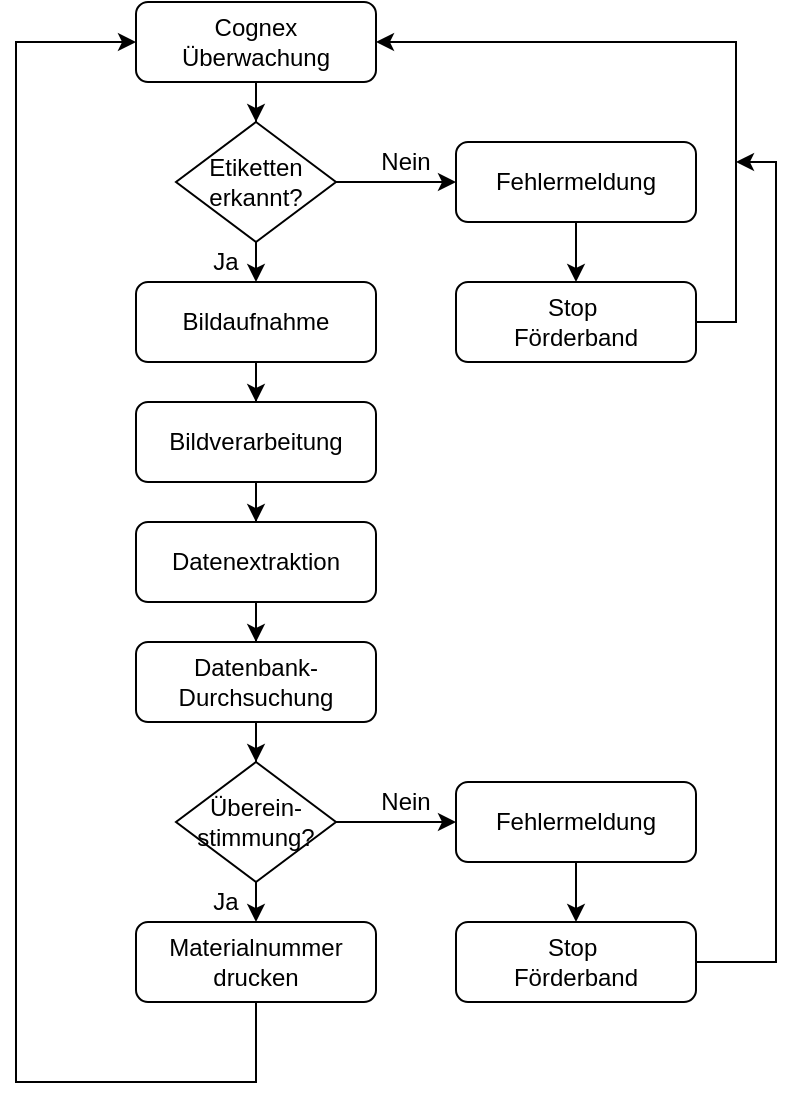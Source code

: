<mxfile version="21.7.5" type="github">
  <diagram name="Page-1" id="0y1PFx-NOf0PoDgg6FfD">
    <mxGraphModel dx="1687" dy="952" grid="1" gridSize="10" guides="1" tooltips="1" connect="1" arrows="1" fold="1" page="1" pageScale="1" pageWidth="850" pageHeight="1100" math="0" shadow="0">
      <root>
        <mxCell id="0" />
        <mxCell id="1" parent="0" />
        <mxCell id="4Gej_UBQiB_SUjY5_FZq-10" style="edgeStyle=orthogonalEdgeStyle;rounded=0;orthogonalLoop=1;jettySize=auto;html=1;entryX=0.5;entryY=0;entryDx=0;entryDy=0;" edge="1" parent="1" source="4Gej_UBQiB_SUjY5_FZq-1" target="4Gej_UBQiB_SUjY5_FZq-9">
          <mxGeometry relative="1" as="geometry" />
        </mxCell>
        <mxCell id="4Gej_UBQiB_SUjY5_FZq-1" value="&lt;div&gt;Cognex&lt;/div&gt;&lt;div&gt;Überwachung&lt;br&gt;&lt;/div&gt;" style="rounded=1;whiteSpace=wrap;html=1;" vertex="1" parent="1">
          <mxGeometry x="340" y="80" width="120" height="40" as="geometry" />
        </mxCell>
        <mxCell id="4Gej_UBQiB_SUjY5_FZq-12" style="edgeStyle=orthogonalEdgeStyle;rounded=0;orthogonalLoop=1;jettySize=auto;html=1;" edge="1" parent="1" source="4Gej_UBQiB_SUjY5_FZq-2" target="4Gej_UBQiB_SUjY5_FZq-3">
          <mxGeometry relative="1" as="geometry" />
        </mxCell>
        <mxCell id="4Gej_UBQiB_SUjY5_FZq-2" value="Bildaufnahme" style="rounded=1;whiteSpace=wrap;html=1;" vertex="1" parent="1">
          <mxGeometry x="340" y="220" width="120" height="40" as="geometry" />
        </mxCell>
        <mxCell id="4Gej_UBQiB_SUjY5_FZq-13" style="edgeStyle=orthogonalEdgeStyle;rounded=0;orthogonalLoop=1;jettySize=auto;html=1;entryX=0.5;entryY=0;entryDx=0;entryDy=0;" edge="1" parent="1" source="4Gej_UBQiB_SUjY5_FZq-3" target="4Gej_UBQiB_SUjY5_FZq-4">
          <mxGeometry relative="1" as="geometry" />
        </mxCell>
        <mxCell id="4Gej_UBQiB_SUjY5_FZq-3" value="Bildverarbeitung" style="rounded=1;whiteSpace=wrap;html=1;" vertex="1" parent="1">
          <mxGeometry x="340" y="280" width="120" height="40" as="geometry" />
        </mxCell>
        <mxCell id="4Gej_UBQiB_SUjY5_FZq-14" style="edgeStyle=orthogonalEdgeStyle;rounded=0;orthogonalLoop=1;jettySize=auto;html=1;entryX=0.5;entryY=0;entryDx=0;entryDy=0;" edge="1" parent="1" source="4Gej_UBQiB_SUjY5_FZq-4" target="4Gej_UBQiB_SUjY5_FZq-5">
          <mxGeometry relative="1" as="geometry" />
        </mxCell>
        <mxCell id="4Gej_UBQiB_SUjY5_FZq-4" value="Datenextraktion" style="rounded=1;whiteSpace=wrap;html=1;" vertex="1" parent="1">
          <mxGeometry x="340" y="340" width="120" height="40" as="geometry" />
        </mxCell>
        <mxCell id="4Gej_UBQiB_SUjY5_FZq-15" style="edgeStyle=orthogonalEdgeStyle;rounded=0;orthogonalLoop=1;jettySize=auto;html=1;entryX=0.5;entryY=0;entryDx=0;entryDy=0;" edge="1" parent="1" source="4Gej_UBQiB_SUjY5_FZq-5" target="4Gej_UBQiB_SUjY5_FZq-7">
          <mxGeometry relative="1" as="geometry" />
        </mxCell>
        <mxCell id="4Gej_UBQiB_SUjY5_FZq-5" value="Datenbank-Durchsuchung" style="rounded=1;whiteSpace=wrap;html=1;" vertex="1" parent="1">
          <mxGeometry x="340" y="400" width="120" height="40" as="geometry" />
        </mxCell>
        <mxCell id="4Gej_UBQiB_SUjY5_FZq-39" style="edgeStyle=orthogonalEdgeStyle;rounded=0;orthogonalLoop=1;jettySize=auto;html=1;entryX=0;entryY=0.5;entryDx=0;entryDy=0;" edge="1" parent="1" source="4Gej_UBQiB_SUjY5_FZq-6" target="4Gej_UBQiB_SUjY5_FZq-1">
          <mxGeometry relative="1" as="geometry">
            <mxPoint x="240" y="100" as="targetPoint" />
            <Array as="points">
              <mxPoint x="400" y="620" />
              <mxPoint x="280" y="620" />
              <mxPoint x="280" y="100" />
            </Array>
          </mxGeometry>
        </mxCell>
        <mxCell id="4Gej_UBQiB_SUjY5_FZq-6" value="&lt;div&gt;Materialnummer&lt;/div&gt;&lt;div&gt;drucken&lt;br&gt;&lt;/div&gt;" style="rounded=1;whiteSpace=wrap;html=1;" vertex="1" parent="1">
          <mxGeometry x="340" y="540" width="120" height="40" as="geometry" />
        </mxCell>
        <mxCell id="4Gej_UBQiB_SUjY5_FZq-17" style="edgeStyle=orthogonalEdgeStyle;rounded=0;orthogonalLoop=1;jettySize=auto;html=1;exitX=0.5;exitY=1;exitDx=0;exitDy=0;entryX=0.5;entryY=0;entryDx=0;entryDy=0;" edge="1" parent="1" source="4Gej_UBQiB_SUjY5_FZq-7" target="4Gej_UBQiB_SUjY5_FZq-6">
          <mxGeometry relative="1" as="geometry" />
        </mxCell>
        <mxCell id="4Gej_UBQiB_SUjY5_FZq-32" style="edgeStyle=orthogonalEdgeStyle;rounded=0;orthogonalLoop=1;jettySize=auto;html=1;entryX=0;entryY=0.5;entryDx=0;entryDy=0;" edge="1" parent="1" source="4Gej_UBQiB_SUjY5_FZq-7" target="4Gej_UBQiB_SUjY5_FZq-26">
          <mxGeometry relative="1" as="geometry" />
        </mxCell>
        <mxCell id="4Gej_UBQiB_SUjY5_FZq-7" value="Überein-stimmung?" style="rhombus;whiteSpace=wrap;html=1;" vertex="1" parent="1">
          <mxGeometry x="360" y="460" width="80" height="60" as="geometry" />
        </mxCell>
        <mxCell id="4Gej_UBQiB_SUjY5_FZq-11" style="edgeStyle=orthogonalEdgeStyle;rounded=0;orthogonalLoop=1;jettySize=auto;html=1;exitX=0.5;exitY=1;exitDx=0;exitDy=0;entryX=0.5;entryY=0;entryDx=0;entryDy=0;" edge="1" parent="1" source="4Gej_UBQiB_SUjY5_FZq-9" target="4Gej_UBQiB_SUjY5_FZq-2">
          <mxGeometry relative="1" as="geometry" />
        </mxCell>
        <mxCell id="4Gej_UBQiB_SUjY5_FZq-21" style="edgeStyle=orthogonalEdgeStyle;rounded=0;orthogonalLoop=1;jettySize=auto;html=1;entryX=0;entryY=0.5;entryDx=0;entryDy=0;" edge="1" parent="1" source="4Gej_UBQiB_SUjY5_FZq-9" target="4Gej_UBQiB_SUjY5_FZq-19">
          <mxGeometry relative="1" as="geometry" />
        </mxCell>
        <mxCell id="4Gej_UBQiB_SUjY5_FZq-9" value="&lt;div&gt;Etiketten&lt;/div&gt;&lt;div&gt;erkannt?&lt;br&gt;&lt;/div&gt;" style="rhombus;whiteSpace=wrap;html=1;" vertex="1" parent="1">
          <mxGeometry x="360" y="140" width="80" height="60" as="geometry" />
        </mxCell>
        <mxCell id="4Gej_UBQiB_SUjY5_FZq-16" value="Ja" style="text;strokeColor=none;align=center;fillColor=none;html=1;verticalAlign=middle;whiteSpace=wrap;rounded=0;" vertex="1" parent="1">
          <mxGeometry x="360" y="200" width="50" height="20" as="geometry" />
        </mxCell>
        <mxCell id="4Gej_UBQiB_SUjY5_FZq-23" style="edgeStyle=orthogonalEdgeStyle;rounded=0;orthogonalLoop=1;jettySize=auto;html=1;entryX=0.5;entryY=0;entryDx=0;entryDy=0;" edge="1" parent="1" source="4Gej_UBQiB_SUjY5_FZq-19" target="4Gej_UBQiB_SUjY5_FZq-22">
          <mxGeometry relative="1" as="geometry" />
        </mxCell>
        <mxCell id="4Gej_UBQiB_SUjY5_FZq-19" value="Fehlermeldung" style="rounded=1;whiteSpace=wrap;html=1;" vertex="1" parent="1">
          <mxGeometry x="500" y="150" width="120" height="40" as="geometry" />
        </mxCell>
        <mxCell id="4Gej_UBQiB_SUjY5_FZq-20" value="Ja" style="text;strokeColor=none;align=center;fillColor=none;html=1;verticalAlign=middle;whiteSpace=wrap;rounded=0;" vertex="1" parent="1">
          <mxGeometry x="360" y="520" width="50" height="20" as="geometry" />
        </mxCell>
        <mxCell id="4Gej_UBQiB_SUjY5_FZq-36" style="edgeStyle=orthogonalEdgeStyle;rounded=0;orthogonalLoop=1;jettySize=auto;html=1;entryX=1;entryY=0.5;entryDx=0;entryDy=0;exitX=1;exitY=0.5;exitDx=0;exitDy=0;" edge="1" parent="1" source="4Gej_UBQiB_SUjY5_FZq-22" target="4Gej_UBQiB_SUjY5_FZq-1">
          <mxGeometry relative="1" as="geometry">
            <mxPoint x="680" y="100" as="targetPoint" />
            <mxPoint x="640.0" y="245" as="sourcePoint" />
            <Array as="points">
              <mxPoint x="640" y="240" />
              <mxPoint x="640" y="100" />
            </Array>
          </mxGeometry>
        </mxCell>
        <mxCell id="4Gej_UBQiB_SUjY5_FZq-22" value="&lt;div&gt;Stop&amp;nbsp;&lt;/div&gt;&lt;div&gt;Förderband&lt;/div&gt;" style="rounded=1;whiteSpace=wrap;html=1;" vertex="1" parent="1">
          <mxGeometry x="500" y="220" width="120" height="40" as="geometry" />
        </mxCell>
        <mxCell id="4Gej_UBQiB_SUjY5_FZq-24" value="Nein" style="text;strokeColor=none;align=center;fillColor=none;html=1;verticalAlign=middle;whiteSpace=wrap;rounded=0;" vertex="1" parent="1">
          <mxGeometry x="450" y="150" width="50" height="20" as="geometry" />
        </mxCell>
        <mxCell id="4Gej_UBQiB_SUjY5_FZq-25" style="edgeStyle=orthogonalEdgeStyle;rounded=0;orthogonalLoop=1;jettySize=auto;html=1;entryX=0.5;entryY=0;entryDx=0;entryDy=0;" edge="1" source="4Gej_UBQiB_SUjY5_FZq-26" target="4Gej_UBQiB_SUjY5_FZq-27" parent="1">
          <mxGeometry relative="1" as="geometry" />
        </mxCell>
        <mxCell id="4Gej_UBQiB_SUjY5_FZq-26" value="Fehlermeldung" style="rounded=1;whiteSpace=wrap;html=1;" vertex="1" parent="1">
          <mxGeometry x="500" y="470" width="120" height="40" as="geometry" />
        </mxCell>
        <mxCell id="4Gej_UBQiB_SUjY5_FZq-38" style="edgeStyle=orthogonalEdgeStyle;rounded=0;orthogonalLoop=1;jettySize=auto;html=1;" edge="1" parent="1" source="4Gej_UBQiB_SUjY5_FZq-27">
          <mxGeometry relative="1" as="geometry">
            <mxPoint x="640" y="160" as="targetPoint" />
            <Array as="points">
              <mxPoint x="660" y="560" />
              <mxPoint x="660" y="160" />
            </Array>
          </mxGeometry>
        </mxCell>
        <mxCell id="4Gej_UBQiB_SUjY5_FZq-27" value="&lt;div&gt;Stop&amp;nbsp;&lt;/div&gt;&lt;div&gt;Förderband&lt;/div&gt;" style="rounded=1;whiteSpace=wrap;html=1;" vertex="1" parent="1">
          <mxGeometry x="500" y="540" width="120" height="40" as="geometry" />
        </mxCell>
        <mxCell id="4Gej_UBQiB_SUjY5_FZq-33" value="Nein" style="text;strokeColor=none;align=center;fillColor=none;html=1;verticalAlign=middle;whiteSpace=wrap;rounded=0;" vertex="1" parent="1">
          <mxGeometry x="450" y="470" width="50" height="20" as="geometry" />
        </mxCell>
      </root>
    </mxGraphModel>
  </diagram>
</mxfile>
